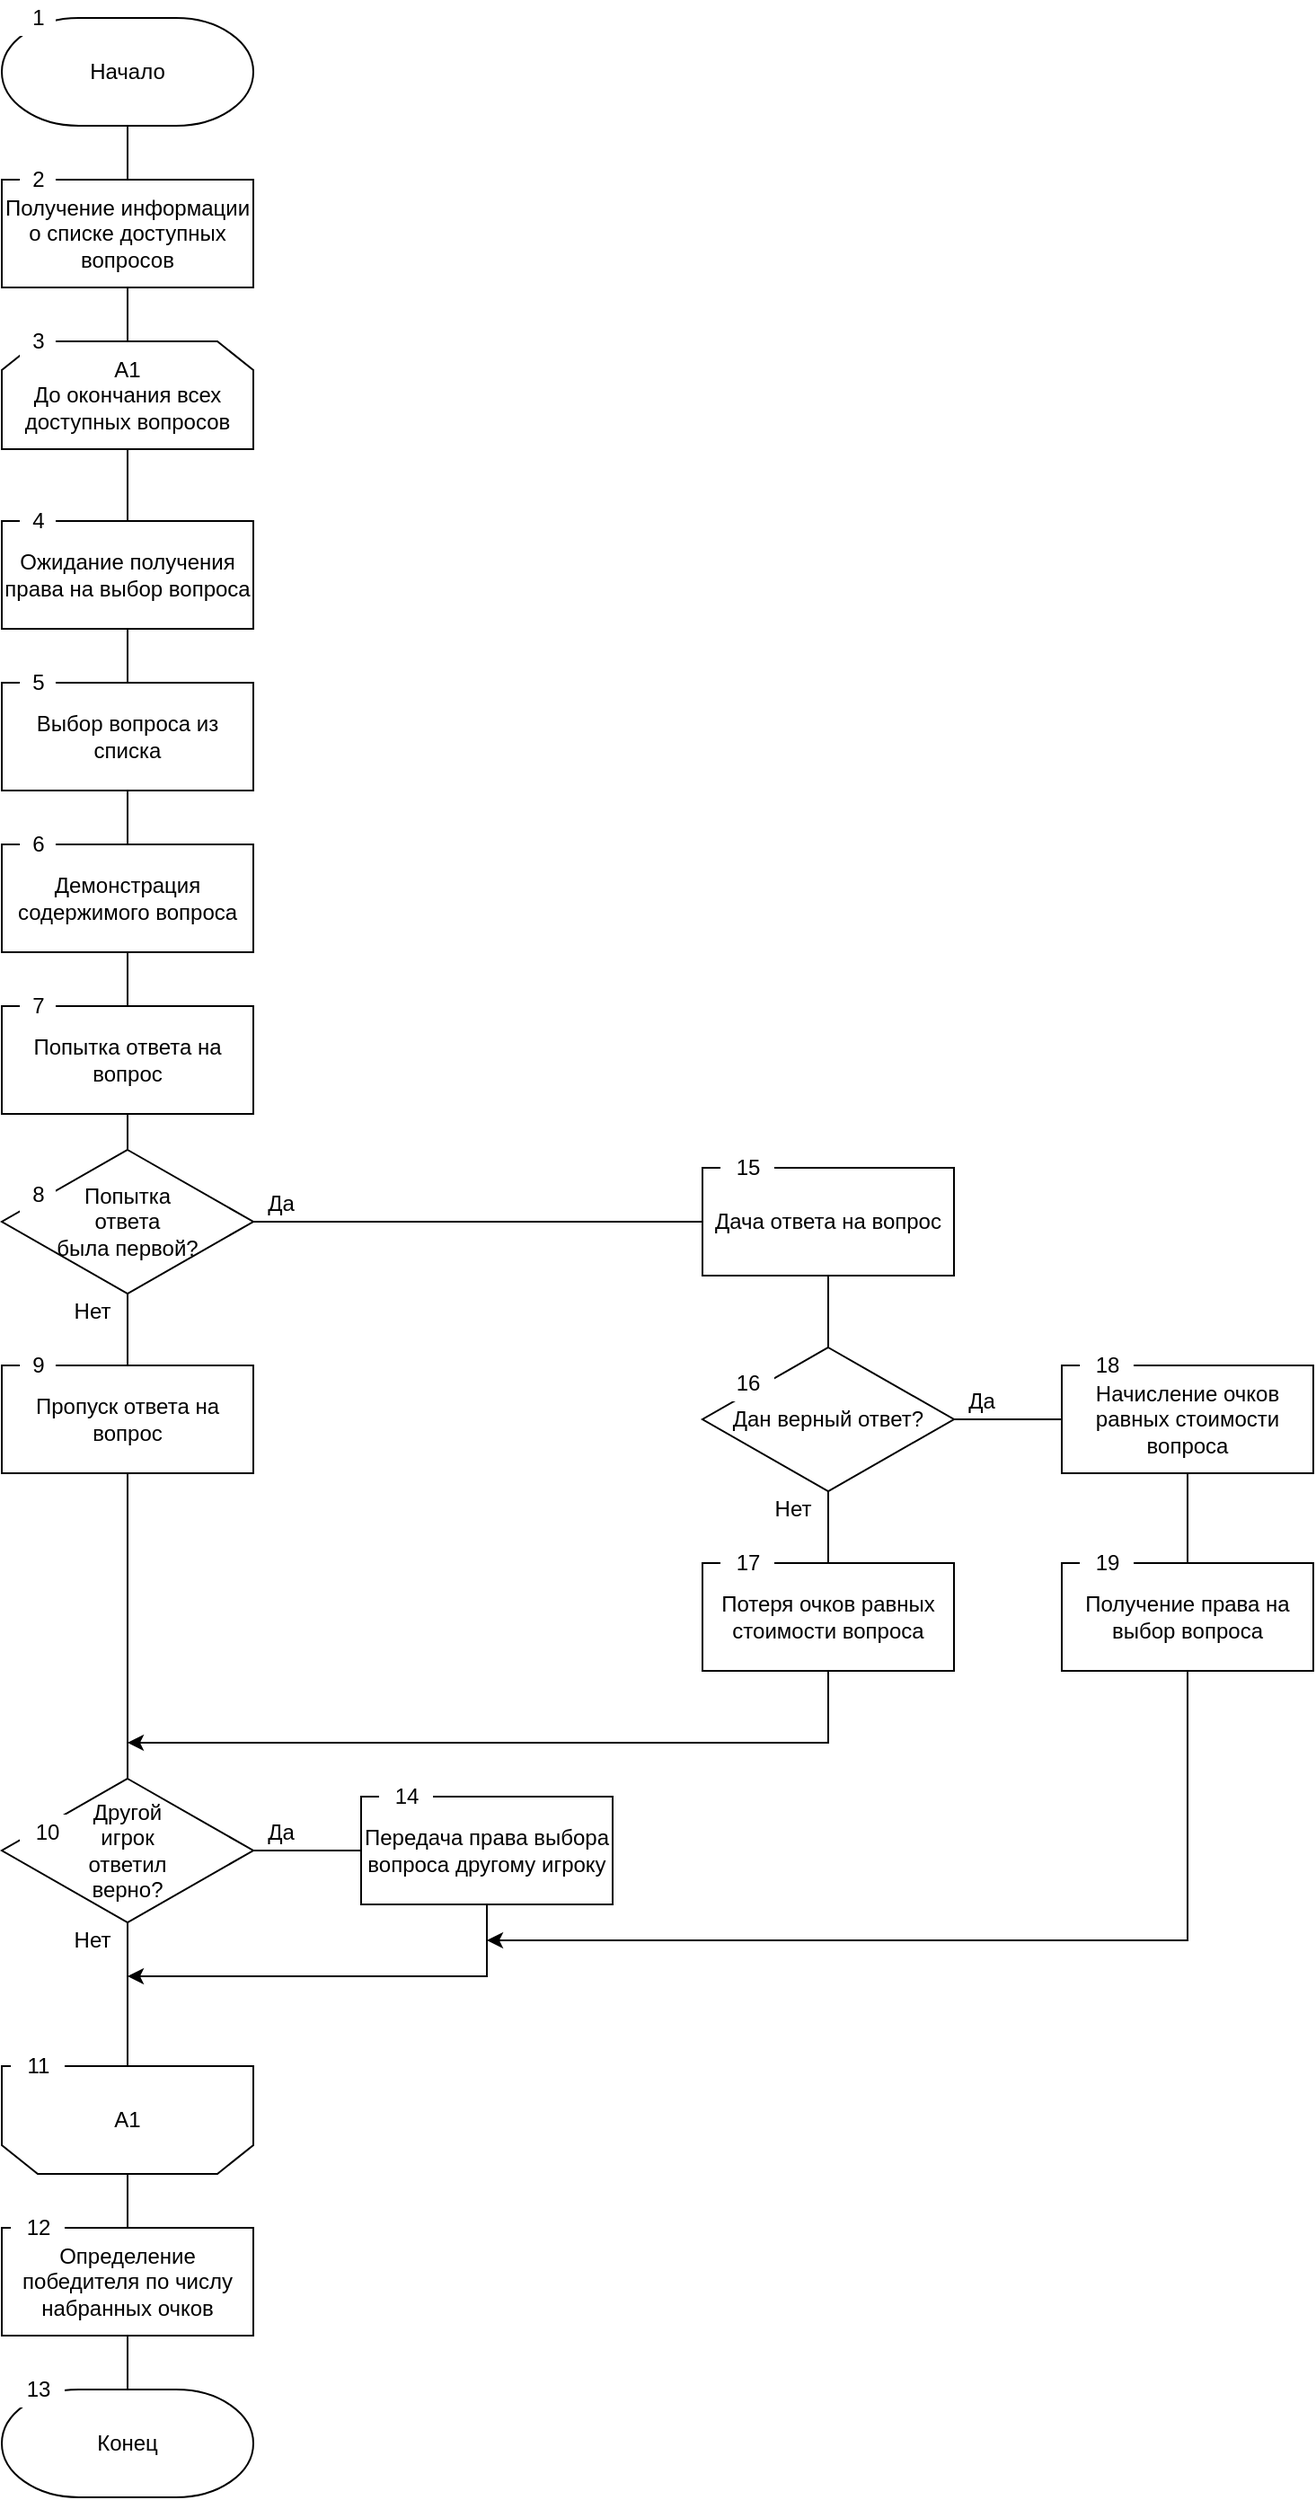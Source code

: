 <mxfile version="14.4.3" type="device"><diagram id="gBVzImfNDz74cVHBCHOD" name="Page-1"><mxGraphModel dx="1086" dy="806" grid="1" gridSize="10" guides="1" tooltips="1" connect="1" arrows="1" fold="1" page="1" pageScale="1" pageWidth="850" pageHeight="1100" math="0" shadow="0"><root><mxCell id="0"/><mxCell id="1" parent="0"/><mxCell id="wkiHpOZ1ZCbrlc2kg0uj-21" style="edgeStyle=orthogonalEdgeStyle;rounded=1;orthogonalLoop=1;jettySize=auto;html=1;entryX=0.5;entryY=0;entryDx=0;entryDy=0;endArrow=none;" parent="1" source="wkiHpOZ1ZCbrlc2kg0uj-3" target="wkiHpOZ1ZCbrlc2kg0uj-6" edge="1"><mxGeometry relative="1" as="geometry"/></mxCell><mxCell id="wkiHpOZ1ZCbrlc2kg0uj-3" value="Получение информации&lt;br&gt;о списке доступных вопросов" style="rounded=0;whiteSpace=wrap;html=1;" parent="1" vertex="1"><mxGeometry x="320" y="110" width="140" height="60" as="geometry"/></mxCell><mxCell id="wkiHpOZ1ZCbrlc2kg0uj-20" style="edgeStyle=orthogonalEdgeStyle;rounded=1;orthogonalLoop=1;jettySize=auto;html=1;entryX=0.5;entryY=0;entryDx=0;entryDy=0;endArrow=none;" parent="1" source="wkiHpOZ1ZCbrlc2kg0uj-5" target="wkiHpOZ1ZCbrlc2kg0uj-3" edge="1"><mxGeometry relative="1" as="geometry"/></mxCell><mxCell id="wkiHpOZ1ZCbrlc2kg0uj-5" value="Начало" style="strokeWidth=1;html=1;shape=mxgraph.flowchart.terminator;whiteSpace=wrap;fontStyle=0" parent="1" vertex="1"><mxGeometry x="320" y="20" width="140" height="60" as="geometry"/></mxCell><mxCell id="wkiHpOZ1ZCbrlc2kg0uj-22" style="edgeStyle=orthogonalEdgeStyle;rounded=1;orthogonalLoop=1;jettySize=auto;html=1;entryX=0.5;entryY=0;entryDx=0;entryDy=0;endArrow=none;" parent="1" source="wkiHpOZ1ZCbrlc2kg0uj-6" target="wkiHpOZ1ZCbrlc2kg0uj-11" edge="1"><mxGeometry relative="1" as="geometry"/></mxCell><mxCell id="wkiHpOZ1ZCbrlc2kg0uj-6" value="А1&lt;br&gt;До окончания всех доступных вопросов" style="shape=loopLimit;whiteSpace=wrap;html=1;strokeWidth=1;" parent="1" vertex="1"><mxGeometry x="320" y="200" width="140" height="60" as="geometry"/></mxCell><mxCell id="wkiHpOZ1ZCbrlc2kg0uj-7" value="Конец" style="strokeWidth=1;html=1;shape=mxgraph.flowchart.terminator;whiteSpace=wrap;fontStyle=0" parent="1" vertex="1"><mxGeometry x="320" y="1340" width="140" height="60" as="geometry"/></mxCell><mxCell id="wkiHpOZ1ZCbrlc2kg0uj-8" value="Выбор вопроса из списка" style="rounded=0;whiteSpace=wrap;html=1;" parent="1" vertex="1"><mxGeometry x="320" y="390" width="140" height="60" as="geometry"/></mxCell><mxCell id="wkiHpOZ1ZCbrlc2kg0uj-31" style="edgeStyle=orthogonalEdgeStyle;rounded=1;orthogonalLoop=1;jettySize=auto;html=1;entryX=0.5;entryY=0;entryDx=0;entryDy=0;endArrow=none;" parent="1" source="wkiHpOZ1ZCbrlc2kg0uj-9" target="wkiHpOZ1ZCbrlc2kg0uj-13" edge="1"><mxGeometry relative="1" as="geometry"/></mxCell><mxCell id="wkiHpOZ1ZCbrlc2kg0uj-9" value="Дача ответа на вопрос" style="rounded=0;whiteSpace=wrap;html=1;" parent="1" vertex="1"><mxGeometry x="710" y="660" width="140" height="60" as="geometry"/></mxCell><mxCell id="wkiHpOZ1ZCbrlc2kg0uj-12" style="edgeStyle=orthogonalEdgeStyle;rounded=1;orthogonalLoop=1;jettySize=auto;html=1;entryX=0;entryY=0.5;entryDx=0;entryDy=0;endArrow=none;" parent="1" source="wkiHpOZ1ZCbrlc2kg0uj-10" target="wkiHpOZ1ZCbrlc2kg0uj-9" edge="1"><mxGeometry relative="1" as="geometry"/></mxCell><mxCell id="wkiHpOZ1ZCbrlc2kg0uj-27" style="edgeStyle=orthogonalEdgeStyle;rounded=1;orthogonalLoop=1;jettySize=auto;html=1;endArrow=none;" parent="1" source="wkiHpOZ1ZCbrlc2kg0uj-10" target="wkiHpOZ1ZCbrlc2kg0uj-19" edge="1"><mxGeometry relative="1" as="geometry"/></mxCell><mxCell id="wkiHpOZ1ZCbrlc2kg0uj-10" value="Попытка &lt;br&gt;ответа &lt;br&gt;была первой?" style="rhombus;whiteSpace=wrap;html=1;strokeWidth=1;" parent="1" vertex="1"><mxGeometry x="320" y="650" width="140" height="80" as="geometry"/></mxCell><mxCell id="wkiHpOZ1ZCbrlc2kg0uj-29" style="edgeStyle=orthogonalEdgeStyle;rounded=1;orthogonalLoop=1;jettySize=auto;html=1;entryX=0.5;entryY=0;entryDx=0;entryDy=0;endArrow=none;" parent="1" source="wkiHpOZ1ZCbrlc2kg0uj-11" target="wkiHpOZ1ZCbrlc2kg0uj-8" edge="1"><mxGeometry relative="1" as="geometry"/></mxCell><mxCell id="wkiHpOZ1ZCbrlc2kg0uj-11" value="Ожидание получения права на выбор вопроса" style="rounded=0;whiteSpace=wrap;html=1;" parent="1" vertex="1"><mxGeometry x="320" y="300" width="140" height="60" as="geometry"/></mxCell><mxCell id="wkiHpOZ1ZCbrlc2kg0uj-32" style="edgeStyle=orthogonalEdgeStyle;rounded=1;orthogonalLoop=1;jettySize=auto;html=1;entryX=0;entryY=0.5;entryDx=0;entryDy=0;endArrow=none;" parent="1" source="wkiHpOZ1ZCbrlc2kg0uj-13" target="wkiHpOZ1ZCbrlc2kg0uj-17" edge="1"><mxGeometry relative="1" as="geometry"/></mxCell><mxCell id="wkiHpOZ1ZCbrlc2kg0uj-33" style="edgeStyle=orthogonalEdgeStyle;rounded=1;orthogonalLoop=1;jettySize=auto;html=1;entryX=0.5;entryY=0;entryDx=0;entryDy=0;endArrow=none;" parent="1" source="wkiHpOZ1ZCbrlc2kg0uj-13" target="wkiHpOZ1ZCbrlc2kg0uj-16" edge="1"><mxGeometry relative="1" as="geometry"/></mxCell><mxCell id="wkiHpOZ1ZCbrlc2kg0uj-13" value="Дан верный ответ?" style="rhombus;whiteSpace=wrap;html=1;strokeWidth=1;" parent="1" vertex="1"><mxGeometry x="710" y="760" width="140" height="80" as="geometry"/></mxCell><mxCell id="wkiHpOZ1ZCbrlc2kg0uj-42" style="edgeStyle=orthogonalEdgeStyle;rounded=1;orthogonalLoop=1;jettySize=auto;html=1;entryX=0.5;entryY=0;entryDx=0;entryDy=0;endArrow=none;" parent="1" source="wkiHpOZ1ZCbrlc2kg0uj-14" target="wkiHpOZ1ZCbrlc2kg0uj-18" edge="1"><mxGeometry relative="1" as="geometry"/></mxCell><mxCell id="wkiHpOZ1ZCbrlc2kg0uj-14" value="А1" style="shape=loopLimit;whiteSpace=wrap;html=1;strokeWidth=1;direction=west;" parent="1" vertex="1"><mxGeometry x="320" y="1160" width="140" height="60" as="geometry"/></mxCell><mxCell id="wkiHpOZ1ZCbrlc2kg0uj-46" style="edgeStyle=orthogonalEdgeStyle;rounded=0;orthogonalLoop=1;jettySize=auto;html=1;" parent="1" source="wkiHpOZ1ZCbrlc2kg0uj-16" edge="1"><mxGeometry relative="1" as="geometry"><mxPoint x="390" y="980" as="targetPoint"/><Array as="points"><mxPoint x="780" y="980"/></Array></mxGeometry></mxCell><mxCell id="wkiHpOZ1ZCbrlc2kg0uj-16" value="Потеря очков равных стоимости вопроса" style="rounded=0;whiteSpace=wrap;html=1;" parent="1" vertex="1"><mxGeometry x="710" y="880" width="140" height="60" as="geometry"/></mxCell><mxCell id="wkiHpOZ1ZCbrlc2kg0uj-34" style="edgeStyle=orthogonalEdgeStyle;rounded=1;orthogonalLoop=1;jettySize=auto;html=1;entryX=0.5;entryY=0;entryDx=0;entryDy=0;endArrow=none;" parent="1" source="wkiHpOZ1ZCbrlc2kg0uj-17" target="wkiHpOZ1ZCbrlc2kg0uj-23" edge="1"><mxGeometry relative="1" as="geometry"/></mxCell><mxCell id="wkiHpOZ1ZCbrlc2kg0uj-17" value="Начисление очков&lt;br&gt;равных стоимости вопроса" style="rounded=0;whiteSpace=wrap;html=1;" parent="1" vertex="1"><mxGeometry x="910" y="770" width="140" height="60" as="geometry"/></mxCell><mxCell id="wkiHpOZ1ZCbrlc2kg0uj-43" style="edgeStyle=orthogonalEdgeStyle;rounded=1;orthogonalLoop=1;jettySize=auto;html=1;entryX=0.5;entryY=0;entryDx=0;entryDy=0;entryPerimeter=0;endArrow=none;" parent="1" source="wkiHpOZ1ZCbrlc2kg0uj-18" target="wkiHpOZ1ZCbrlc2kg0uj-7" edge="1"><mxGeometry relative="1" as="geometry"/></mxCell><mxCell id="wkiHpOZ1ZCbrlc2kg0uj-18" value="Определение победителя по числу набранных очков" style="rounded=0;whiteSpace=wrap;html=1;" parent="1" vertex="1"><mxGeometry x="320" y="1250" width="140" height="60" as="geometry"/></mxCell><mxCell id="wkiHpOZ1ZCbrlc2kg0uj-36" style="edgeStyle=orthogonalEdgeStyle;rounded=1;orthogonalLoop=1;jettySize=auto;html=1;entryX=0.5;entryY=0;entryDx=0;entryDy=0;endArrow=none;" parent="1" source="wkiHpOZ1ZCbrlc2kg0uj-19" target="wkiHpOZ1ZCbrlc2kg0uj-26" edge="1"><mxGeometry relative="1" as="geometry"/></mxCell><mxCell id="wkiHpOZ1ZCbrlc2kg0uj-19" value="Пропуск ответа на вопрос" style="rounded=0;whiteSpace=wrap;html=1;" parent="1" vertex="1"><mxGeometry x="320" y="770" width="140" height="60" as="geometry"/></mxCell><mxCell id="wkiHpOZ1ZCbrlc2kg0uj-72" style="edgeStyle=orthogonalEdgeStyle;rounded=0;orthogonalLoop=1;jettySize=auto;html=1;" parent="1" source="wkiHpOZ1ZCbrlc2kg0uj-23" edge="1"><mxGeometry relative="1" as="geometry"><mxPoint x="590" y="1090" as="targetPoint"/><Array as="points"><mxPoint x="980" y="1090"/></Array></mxGeometry></mxCell><mxCell id="wkiHpOZ1ZCbrlc2kg0uj-23" value="Получение права на выбор вопроса" style="rounded=0;whiteSpace=wrap;html=1;" parent="1" vertex="1"><mxGeometry x="910" y="880" width="140" height="60" as="geometry"/></mxCell><mxCell id="wkiHpOZ1ZCbrlc2kg0uj-37" style="edgeStyle=orthogonalEdgeStyle;rounded=1;orthogonalLoop=1;jettySize=auto;html=1;entryX=0;entryY=0.5;entryDx=0;entryDy=0;endArrow=none;" parent="1" source="wkiHpOZ1ZCbrlc2kg0uj-26" target="wkiHpOZ1ZCbrlc2kg0uj-28" edge="1"><mxGeometry relative="1" as="geometry"/></mxCell><mxCell id="wkiHpOZ1ZCbrlc2kg0uj-38" style="edgeStyle=orthogonalEdgeStyle;rounded=1;orthogonalLoop=1;jettySize=auto;html=1;entryX=0.5;entryY=1;entryDx=0;entryDy=0;endArrow=none;" parent="1" source="wkiHpOZ1ZCbrlc2kg0uj-26" target="wkiHpOZ1ZCbrlc2kg0uj-14" edge="1"><mxGeometry relative="1" as="geometry"/></mxCell><mxCell id="wkiHpOZ1ZCbrlc2kg0uj-26" value="Другой &lt;br&gt;игрок&lt;br&gt;ответил &lt;br&gt;верно?" style="rhombus;whiteSpace=wrap;html=1;strokeWidth=1;" parent="1" vertex="1"><mxGeometry x="320" y="1000" width="140" height="80" as="geometry"/></mxCell><mxCell id="wkiHpOZ1ZCbrlc2kg0uj-71" style="edgeStyle=orthogonalEdgeStyle;rounded=0;orthogonalLoop=1;jettySize=auto;html=1;" parent="1" source="wkiHpOZ1ZCbrlc2kg0uj-28" edge="1"><mxGeometry relative="1" as="geometry"><mxPoint x="390" y="1110" as="targetPoint"/><Array as="points"><mxPoint x="590" y="1110"/></Array></mxGeometry></mxCell><mxCell id="wkiHpOZ1ZCbrlc2kg0uj-28" value="Передача права выбора вопроса другому игроку" style="rounded=0;whiteSpace=wrap;html=1;" parent="1" vertex="1"><mxGeometry x="520" y="1010" width="140" height="60" as="geometry"/></mxCell><mxCell id="wkiHpOZ1ZCbrlc2kg0uj-47" value="Да" style="text;html=1;align=center;verticalAlign=middle;resizable=0;points=[];autosize=1;" parent="1" vertex="1"><mxGeometry x="460" y="670" width="30" height="20" as="geometry"/></mxCell><mxCell id="wkiHpOZ1ZCbrlc2kg0uj-48" value="Нет" style="text;html=1;align=center;verticalAlign=middle;resizable=0;points=[];autosize=1;" parent="1" vertex="1"><mxGeometry x="350" y="730" width="40" height="20" as="geometry"/></mxCell><mxCell id="wkiHpOZ1ZCbrlc2kg0uj-49" value="Да" style="text;html=1;align=center;verticalAlign=middle;resizable=0;points=[];autosize=1;" parent="1" vertex="1"><mxGeometry x="850" y="780" width="30" height="20" as="geometry"/></mxCell><mxCell id="wkiHpOZ1ZCbrlc2kg0uj-50" value="Нет" style="text;html=1;align=center;verticalAlign=middle;resizable=0;points=[];autosize=1;" parent="1" vertex="1"><mxGeometry x="740" y="840" width="40" height="20" as="geometry"/></mxCell><mxCell id="wkiHpOZ1ZCbrlc2kg0uj-51" value="Да" style="text;html=1;align=center;verticalAlign=middle;resizable=0;points=[];autosize=1;" parent="1" vertex="1"><mxGeometry x="460" y="1020" width="30" height="20" as="geometry"/></mxCell><mxCell id="wkiHpOZ1ZCbrlc2kg0uj-52" value="Нет" style="text;html=1;align=center;verticalAlign=middle;resizable=0;points=[];autosize=1;" parent="1" vertex="1"><mxGeometry x="350" y="1080" width="40" height="20" as="geometry"/></mxCell><mxCell id="wkiHpOZ1ZCbrlc2kg0uj-53" value="1" style="text;html=1;align=center;verticalAlign=middle;resizable=0;points=[];autosize=1;fillColor=#ffffff;" parent="1" vertex="1"><mxGeometry x="330" y="10" width="20" height="20" as="geometry"/></mxCell><mxCell id="wkiHpOZ1ZCbrlc2kg0uj-54" value="2" style="text;html=1;align=center;verticalAlign=middle;resizable=0;points=[];autosize=1;fillColor=#ffffff;" parent="1" vertex="1"><mxGeometry x="330" y="100" width="20" height="20" as="geometry"/></mxCell><mxCell id="wkiHpOZ1ZCbrlc2kg0uj-55" value="3" style="text;html=1;align=center;verticalAlign=middle;resizable=0;points=[];autosize=1;fillColor=#ffffff;" parent="1" vertex="1"><mxGeometry x="330" y="190" width="20" height="20" as="geometry"/></mxCell><mxCell id="wkiHpOZ1ZCbrlc2kg0uj-56" value="4" style="text;html=1;align=center;verticalAlign=middle;resizable=0;points=[];autosize=1;fillColor=#ffffff;" parent="1" vertex="1"><mxGeometry x="330" y="290" width="20" height="20" as="geometry"/></mxCell><mxCell id="wkiHpOZ1ZCbrlc2kg0uj-57" value="5" style="text;html=1;align=center;verticalAlign=middle;resizable=0;points=[];autosize=1;fillColor=#ffffff;" parent="1" vertex="1"><mxGeometry x="330" y="380" width="20" height="20" as="geometry"/></mxCell><mxCell id="wkiHpOZ1ZCbrlc2kg0uj-58" value="8" style="text;html=1;align=center;verticalAlign=middle;resizable=0;points=[];autosize=1;fillColor=#ffffff;" parent="1" vertex="1"><mxGeometry x="330" y="665" width="20" height="20" as="geometry"/></mxCell><mxCell id="wkiHpOZ1ZCbrlc2kg0uj-59" value="9" style="text;html=1;align=center;verticalAlign=middle;resizable=0;points=[];autosize=1;fillColor=#ffffff;" parent="1" vertex="1"><mxGeometry x="330" y="760" width="20" height="20" as="geometry"/></mxCell><mxCell id="wkiHpOZ1ZCbrlc2kg0uj-60" value="10" style="text;html=1;align=center;verticalAlign=middle;resizable=0;points=[];autosize=1;fillColor=#ffffff;" parent="1" vertex="1"><mxGeometry x="330" y="1020" width="30" height="20" as="geometry"/></mxCell><mxCell id="wkiHpOZ1ZCbrlc2kg0uj-61" value="11" style="text;html=1;align=center;verticalAlign=middle;resizable=0;points=[];autosize=1;fillColor=#ffffff;" parent="1" vertex="1"><mxGeometry x="325" y="1150" width="30" height="20" as="geometry"/></mxCell><mxCell id="wkiHpOZ1ZCbrlc2kg0uj-62" value="12" style="text;html=1;align=center;verticalAlign=middle;resizable=0;points=[];autosize=1;fillColor=#ffffff;" parent="1" vertex="1"><mxGeometry x="325" y="1240" width="30" height="20" as="geometry"/></mxCell><mxCell id="wkiHpOZ1ZCbrlc2kg0uj-63" value="13" style="text;html=1;align=center;verticalAlign=middle;resizable=0;points=[];autosize=1;fillColor=#ffffff;" parent="1" vertex="1"><mxGeometry x="325" y="1330" width="30" height="20" as="geometry"/></mxCell><mxCell id="wkiHpOZ1ZCbrlc2kg0uj-64" value="14" style="text;html=1;align=center;verticalAlign=middle;resizable=0;points=[];autosize=1;fillColor=#ffffff;" parent="1" vertex="1"><mxGeometry x="530" y="1000" width="30" height="20" as="geometry"/></mxCell><mxCell id="wkiHpOZ1ZCbrlc2kg0uj-65" value="15" style="text;html=1;align=center;verticalAlign=middle;resizable=0;points=[];autosize=1;fillColor=#ffffff;" parent="1" vertex="1"><mxGeometry x="720" y="650" width="30" height="20" as="geometry"/></mxCell><mxCell id="wkiHpOZ1ZCbrlc2kg0uj-66" value="16" style="text;html=1;align=center;verticalAlign=middle;resizable=0;points=[];autosize=1;fillColor=#ffffff;" parent="1" vertex="1"><mxGeometry x="720" y="770" width="30" height="20" as="geometry"/></mxCell><mxCell id="wkiHpOZ1ZCbrlc2kg0uj-67" value="17" style="text;html=1;align=center;verticalAlign=middle;resizable=0;points=[];autosize=1;fillColor=#ffffff;" parent="1" vertex="1"><mxGeometry x="720" y="870" width="30" height="20" as="geometry"/></mxCell><mxCell id="wkiHpOZ1ZCbrlc2kg0uj-68" value="18" style="text;html=1;align=center;verticalAlign=middle;resizable=0;points=[];autosize=1;fillColor=#ffffff;" parent="1" vertex="1"><mxGeometry x="920" y="760" width="30" height="20" as="geometry"/></mxCell><mxCell id="wkiHpOZ1ZCbrlc2kg0uj-69" value="19" style="text;html=1;align=center;verticalAlign=middle;resizable=0;points=[];autosize=1;fillColor=#ffffff;" parent="1" vertex="1"><mxGeometry x="920" y="870" width="30" height="20" as="geometry"/></mxCell><mxCell id="zUl9FdfvJ5KEmR3QFjke-1" value="Демонстрация содержимого вопроса" style="rounded=0;whiteSpace=wrap;html=1;" vertex="1" parent="1"><mxGeometry x="320" y="480" width="140" height="60" as="geometry"/></mxCell><mxCell id="zUl9FdfvJ5KEmR3QFjke-2" style="edgeStyle=orthogonalEdgeStyle;rounded=1;orthogonalLoop=1;jettySize=auto;html=1;entryX=0.5;entryY=0;entryDx=0;entryDy=0;endArrow=none;exitX=0.5;exitY=1;exitDx=0;exitDy=0;" edge="1" parent="1" source="wkiHpOZ1ZCbrlc2kg0uj-8" target="zUl9FdfvJ5KEmR3QFjke-1"><mxGeometry relative="1" as="geometry"><mxPoint x="400" y="370" as="sourcePoint"/><mxPoint x="400" y="400" as="targetPoint"/></mxGeometry></mxCell><mxCell id="zUl9FdfvJ5KEmR3QFjke-3" value="Попытка ответа на вопрос" style="rounded=0;whiteSpace=wrap;html=1;" vertex="1" parent="1"><mxGeometry x="320" y="570" width="140" height="60" as="geometry"/></mxCell><mxCell id="zUl9FdfvJ5KEmR3QFjke-4" style="edgeStyle=orthogonalEdgeStyle;rounded=1;orthogonalLoop=1;jettySize=auto;html=1;entryX=0.5;entryY=0;entryDx=0;entryDy=0;endArrow=none;exitX=0.5;exitY=1;exitDx=0;exitDy=0;" edge="1" parent="1" source="zUl9FdfvJ5KEmR3QFjke-1" target="zUl9FdfvJ5KEmR3QFjke-3"><mxGeometry relative="1" as="geometry"><mxPoint x="400" y="460" as="sourcePoint"/><mxPoint x="400" y="490" as="targetPoint"/></mxGeometry></mxCell><mxCell id="zUl9FdfvJ5KEmR3QFjke-5" style="edgeStyle=orthogonalEdgeStyle;rounded=1;orthogonalLoop=1;jettySize=auto;html=1;entryX=0.5;entryY=0;entryDx=0;entryDy=0;endArrow=none;exitX=0.5;exitY=1;exitDx=0;exitDy=0;" edge="1" parent="1" source="zUl9FdfvJ5KEmR3QFjke-3" target="wkiHpOZ1ZCbrlc2kg0uj-10"><mxGeometry relative="1" as="geometry"><mxPoint x="410" y="470" as="sourcePoint"/><mxPoint x="410" y="500" as="targetPoint"/></mxGeometry></mxCell><mxCell id="zUl9FdfvJ5KEmR3QFjke-6" value="6" style="text;html=1;align=center;verticalAlign=middle;resizable=0;points=[];autosize=1;fillColor=#ffffff;" vertex="1" parent="1"><mxGeometry x="330" y="470" width="20" height="20" as="geometry"/></mxCell><mxCell id="zUl9FdfvJ5KEmR3QFjke-7" value="7" style="text;html=1;align=center;verticalAlign=middle;resizable=0;points=[];autosize=1;fillColor=#ffffff;" vertex="1" parent="1"><mxGeometry x="330" y="560" width="20" height="20" as="geometry"/></mxCell></root></mxGraphModel></diagram></mxfile>